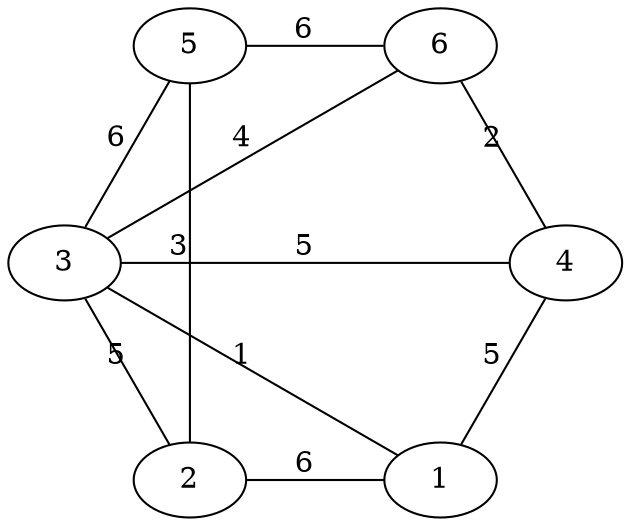 graph G {
    layout=circo;
    1--2[label="6"];
    2--5[label="3"];
    5--6[label="6"];
    6--4[label="2"];
    4--1[label="5"];
    3--1[label="1"];
    3--2[label="5"];
    3--4[label="5"];
    3--5[label="6"];
    3--6[label="4"];
}